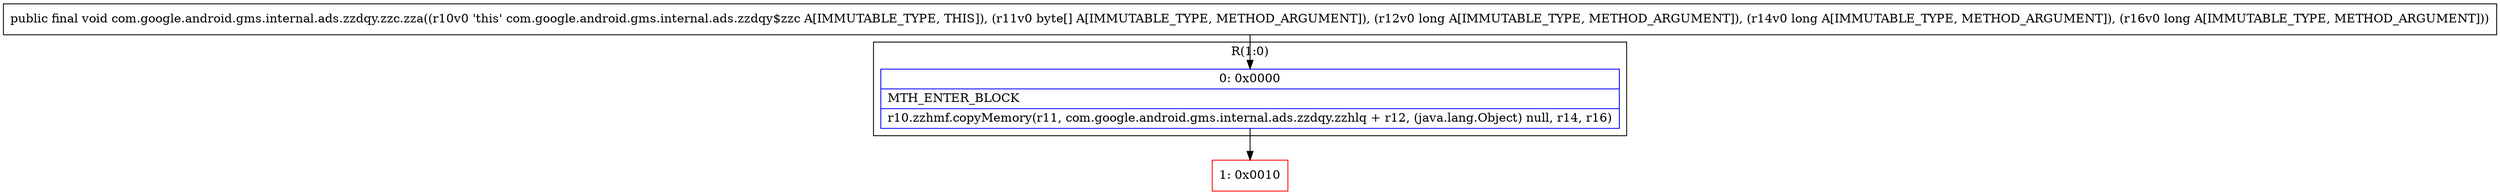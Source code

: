 digraph "CFG forcom.google.android.gms.internal.ads.zzdqy.zzc.zza([BJJJ)V" {
subgraph cluster_Region_183059133 {
label = "R(1:0)";
node [shape=record,color=blue];
Node_0 [shape=record,label="{0\:\ 0x0000|MTH_ENTER_BLOCK\l|r10.zzhmf.copyMemory(r11, com.google.android.gms.internal.ads.zzdqy.zzhlq + r12, (java.lang.Object) null, r14, r16)\l}"];
}
Node_1 [shape=record,color=red,label="{1\:\ 0x0010}"];
MethodNode[shape=record,label="{public final void com.google.android.gms.internal.ads.zzdqy.zzc.zza((r10v0 'this' com.google.android.gms.internal.ads.zzdqy$zzc A[IMMUTABLE_TYPE, THIS]), (r11v0 byte[] A[IMMUTABLE_TYPE, METHOD_ARGUMENT]), (r12v0 long A[IMMUTABLE_TYPE, METHOD_ARGUMENT]), (r14v0 long A[IMMUTABLE_TYPE, METHOD_ARGUMENT]), (r16v0 long A[IMMUTABLE_TYPE, METHOD_ARGUMENT])) }"];
MethodNode -> Node_0;
Node_0 -> Node_1;
}

